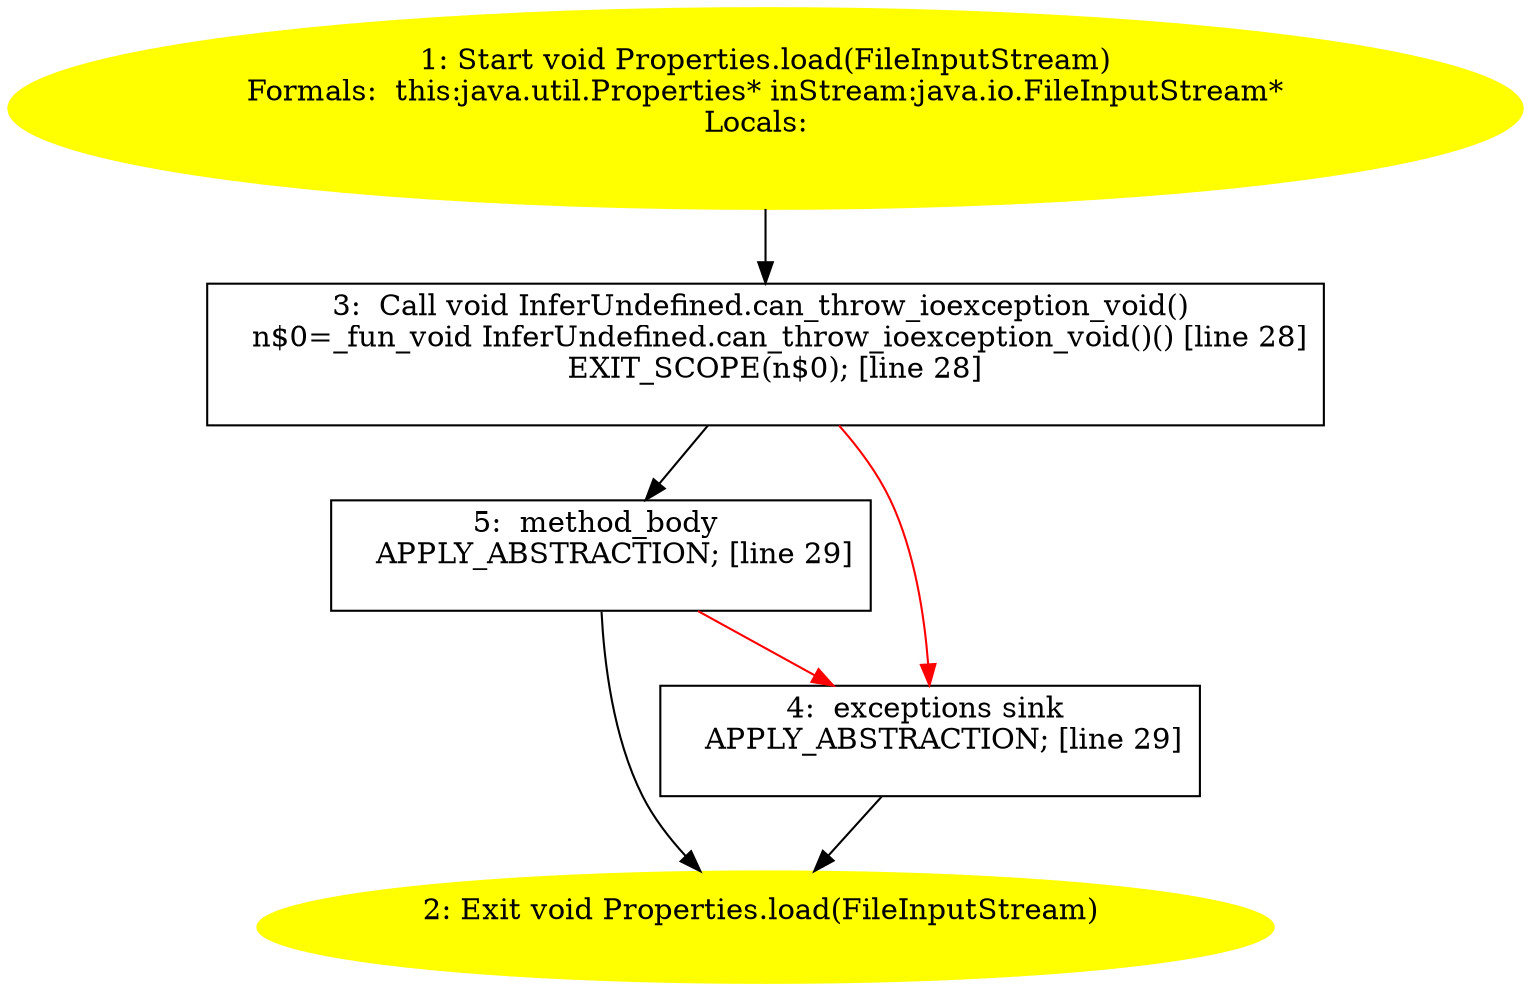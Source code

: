 /* @generated */
digraph cfg {
"java.util.Properties.load(java.io.FileInputStream):void.a51375c938d1b7d96d2df6249aeb8428_1" [label="1: Start void Properties.load(FileInputStream)\nFormals:  this:java.util.Properties* inStream:java.io.FileInputStream*\nLocals:  \n  " color=yellow style=filled]
	

	 "java.util.Properties.load(java.io.FileInputStream):void.a51375c938d1b7d96d2df6249aeb8428_1" -> "java.util.Properties.load(java.io.FileInputStream):void.a51375c938d1b7d96d2df6249aeb8428_3" ;
"java.util.Properties.load(java.io.FileInputStream):void.a51375c938d1b7d96d2df6249aeb8428_2" [label="2: Exit void Properties.load(FileInputStream) \n  " color=yellow style=filled]
	

"java.util.Properties.load(java.io.FileInputStream):void.a51375c938d1b7d96d2df6249aeb8428_3" [label="3:  Call void InferUndefined.can_throw_ioexception_void() \n   n$0=_fun_void InferUndefined.can_throw_ioexception_void()() [line 28]\n  EXIT_SCOPE(n$0); [line 28]\n " shape="box"]
	

	 "java.util.Properties.load(java.io.FileInputStream):void.a51375c938d1b7d96d2df6249aeb8428_3" -> "java.util.Properties.load(java.io.FileInputStream):void.a51375c938d1b7d96d2df6249aeb8428_5" ;
	 "java.util.Properties.load(java.io.FileInputStream):void.a51375c938d1b7d96d2df6249aeb8428_3" -> "java.util.Properties.load(java.io.FileInputStream):void.a51375c938d1b7d96d2df6249aeb8428_4" [color="red" ];
"java.util.Properties.load(java.io.FileInputStream):void.a51375c938d1b7d96d2df6249aeb8428_4" [label="4:  exceptions sink \n   APPLY_ABSTRACTION; [line 29]\n " shape="box"]
	

	 "java.util.Properties.load(java.io.FileInputStream):void.a51375c938d1b7d96d2df6249aeb8428_4" -> "java.util.Properties.load(java.io.FileInputStream):void.a51375c938d1b7d96d2df6249aeb8428_2" ;
"java.util.Properties.load(java.io.FileInputStream):void.a51375c938d1b7d96d2df6249aeb8428_5" [label="5:  method_body \n   APPLY_ABSTRACTION; [line 29]\n " shape="box"]
	

	 "java.util.Properties.load(java.io.FileInputStream):void.a51375c938d1b7d96d2df6249aeb8428_5" -> "java.util.Properties.load(java.io.FileInputStream):void.a51375c938d1b7d96d2df6249aeb8428_2" ;
	 "java.util.Properties.load(java.io.FileInputStream):void.a51375c938d1b7d96d2df6249aeb8428_5" -> "java.util.Properties.load(java.io.FileInputStream):void.a51375c938d1b7d96d2df6249aeb8428_4" [color="red" ];
}
